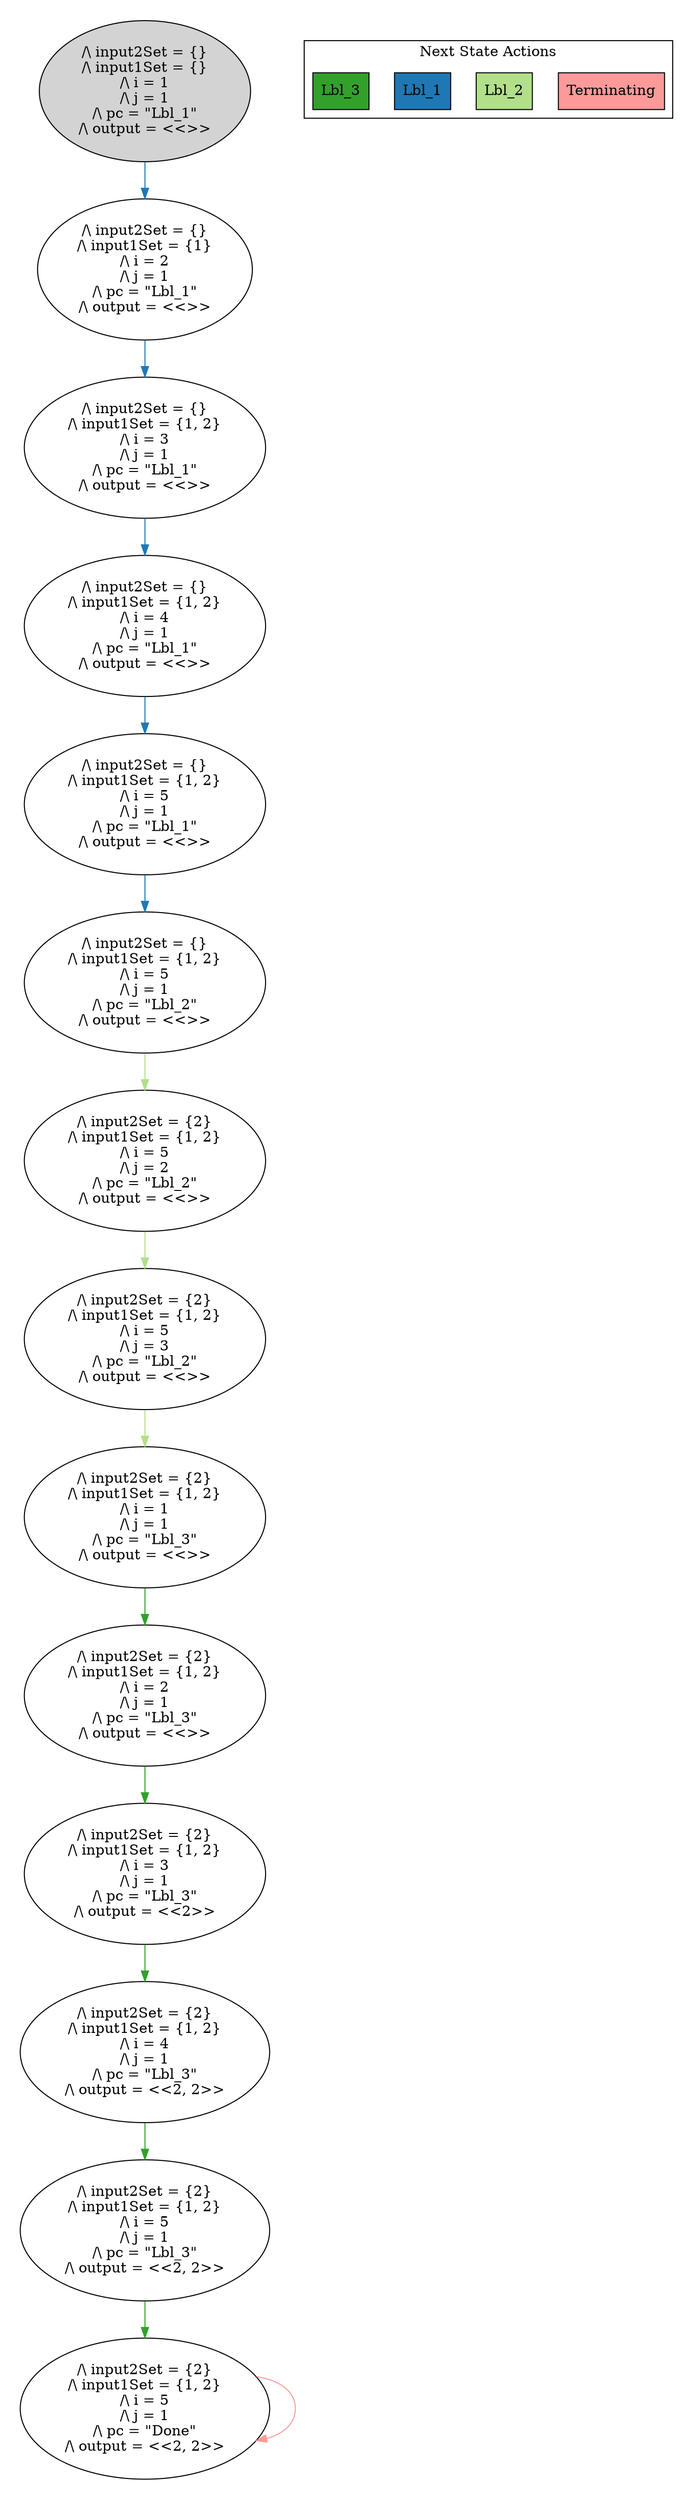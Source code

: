 strict digraph DiskGraph {
edge [colorscheme="paired12"]
nodesep=0.35;
subgraph cluster_graph {
color="white";
-34946136149518954 [label="/\\ input2Set = {}\n/\\ input1Set = {}\n/\\ i = 1\n/\\ j = 1\n/\\ pc = \"Lbl_1\"\n/\\ output = <<>>",style = filled]
-34946136149518954 -> -8911835657135250148 [label="",color="2",fontcolor="2"];
-8911835657135250148 [label="/\\ input2Set = {}\n/\\ input1Set = {1}\n/\\ i = 2\n/\\ j = 1\n/\\ pc = \"Lbl_1\"\n/\\ output = <<>>"];
-8911835657135250148 -> -3786551091710642381 [label="",color="2",fontcolor="2"];
-3786551091710642381 [label="/\\ input2Set = {}\n/\\ input1Set = {1, 2}\n/\\ i = 3\n/\\ j = 1\n/\\ pc = \"Lbl_1\"\n/\\ output = <<>>"];
-3786551091710642381 -> -3961293641794990891 [label="",color="2",fontcolor="2"];
-3961293641794990891 [label="/\\ input2Set = {}\n/\\ input1Set = {1, 2}\n/\\ i = 4\n/\\ j = 1\n/\\ pc = \"Lbl_1\"\n/\\ output = <<>>"];
-3961293641794990891 -> 7049157705470775937 [label="",color="2",fontcolor="2"];
7049157705470775937 [label="/\\ input2Set = {}\n/\\ input1Set = {1, 2}\n/\\ i = 5\n/\\ j = 1\n/\\ pc = \"Lbl_1\"\n/\\ output = <<>>"];
7049157705470775937 -> 7911974324674427943 [label="",color="2",fontcolor="2"];
7911974324674427943 [label="/\\ input2Set = {}\n/\\ input1Set = {1, 2}\n/\\ i = 5\n/\\ j = 1\n/\\ pc = \"Lbl_2\"\n/\\ output = <<>>"];
7911974324674427943 -> 2729559912951832207 [label="",color="3",fontcolor="3"];
2729559912951832207 [label="/\\ input2Set = {2}\n/\\ input1Set = {1, 2}\n/\\ i = 5\n/\\ j = 2\n/\\ pc = \"Lbl_2\"\n/\\ output = <<>>"];
2729559912951832207 -> 1761365383244885353 [label="",color="3",fontcolor="3"];
1761365383244885353 [label="/\\ input2Set = {2}\n/\\ input1Set = {1, 2}\n/\\ i = 5\n/\\ j = 3\n/\\ pc = \"Lbl_2\"\n/\\ output = <<>>"];
1761365383244885353 -> -6081547722492979685 [label="",color="3",fontcolor="3"];
-6081547722492979685 [label="/\\ input2Set = {2}\n/\\ input1Set = {1, 2}\n/\\ i = 1\n/\\ j = 1\n/\\ pc = \"Lbl_3\"\n/\\ output = <<>>"];
-6081547722492979685 -> -87139905561312062 [label="",color="4",fontcolor="4"];
-87139905561312062 [label="/\\ input2Set = {2}\n/\\ input1Set = {1, 2}\n/\\ i = 2\n/\\ j = 1\n/\\ pc = \"Lbl_3\"\n/\\ output = <<>>"];
-87139905561312062 -> -353954467866326248 [label="",color="4",fontcolor="4"];
-353954467866326248 [label="/\\ input2Set = {2}\n/\\ input1Set = {1, 2}\n/\\ i = 3\n/\\ j = 1\n/\\ pc = \"Lbl_3\"\n/\\ output = <<2>>"];
-353954467866326248 -> -4514097397808302632 [label="",color="4",fontcolor="4"];
-4514097397808302632 [label="/\\ input2Set = {2}\n/\\ input1Set = {1, 2}\n/\\ i = 4\n/\\ j = 1\n/\\ pc = \"Lbl_3\"\n/\\ output = <<2, 2>>"];
-4514097397808302632 -> -8837813782865109637 [label="",color="4",fontcolor="4"];
-8837813782865109637 [label="/\\ input2Set = {2}\n/\\ input1Set = {1, 2}\n/\\ i = 5\n/\\ j = 1\n/\\ pc = \"Lbl_3\"\n/\\ output = <<2, 2>>"];
-8837813782865109637 -> 8229494079579890594 [label="",color="4",fontcolor="4"];
8229494079579890594 [label="/\\ input2Set = {2}\n/\\ input1Set = {1, 2}\n/\\ i = 5\n/\\ j = 1\n/\\ pc = \"Done\"\n/\\ output = <<2, 2>>"];
8229494079579890594 -> 8229494079579890594 [label="",color="5",fontcolor="5"];
{rank = same; -34946136149518954;}
{rank = same; -8911835657135250148;}
{rank = same; -3786551091710642381;}
{rank = same; -3961293641794990891;}
{rank = same; 7049157705470775937;}
{rank = same; 7911974324674427943;}
{rank = same; 2729559912951832207;}
{rank = same; 1761365383244885353;}
{rank = same; -6081547722492979685;}
{rank = same; -87139905561312062;}
{rank = same; -353954467866326248;}
{rank = same; -4514097397808302632;}
{rank = same; -8837813782865109637;}
{rank = same; 8229494079579890594;}
}
subgraph cluster_legend {graph[style=bold];label = "Next State Actions" style="solid"
node [ labeljust="l",colorscheme="paired12",style=filled,shape=record ]
Terminating [label="Terminating",fillcolor=5]
Lbl_2 [label="Lbl_2",fillcolor=3]
Lbl_1 [label="Lbl_1",fillcolor=2]
Lbl_3 [label="Lbl_3",fillcolor=4]
}}